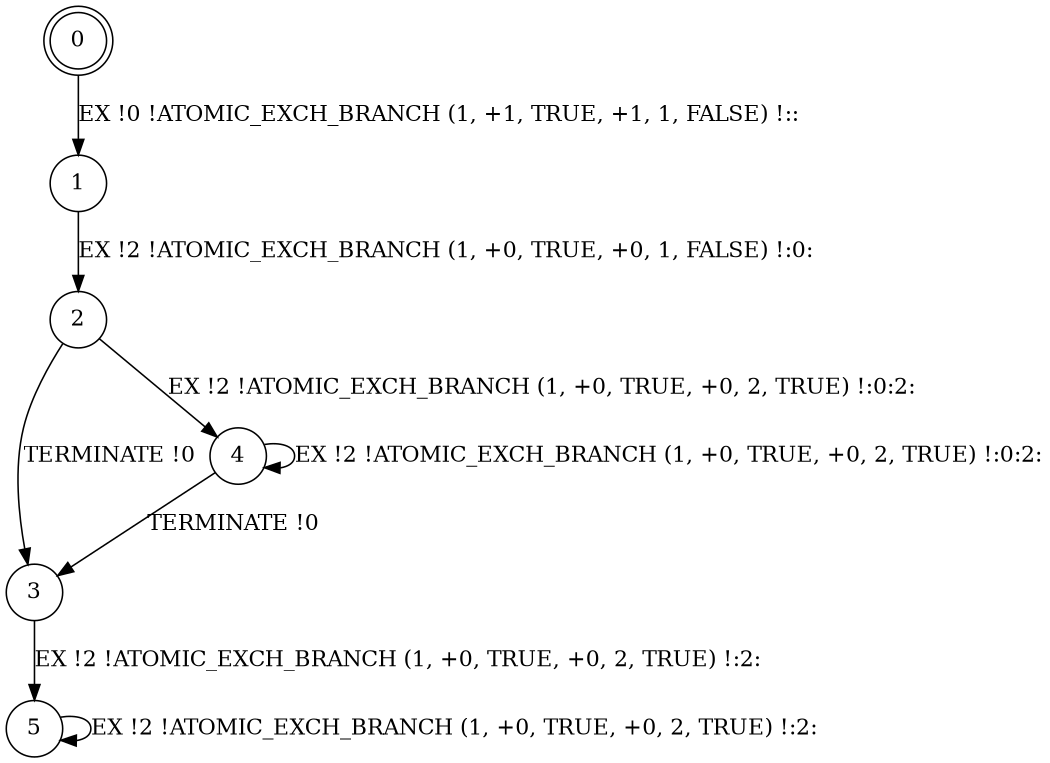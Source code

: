 digraph BCG {
size = "7, 10.5";
center = TRUE;
node [shape = circle];
0 [peripheries = 2];
0 -> 1 [label = "EX !0 !ATOMIC_EXCH_BRANCH (1, +1, TRUE, +1, 1, FALSE) !::"];
1 -> 2 [label = "EX !2 !ATOMIC_EXCH_BRANCH (1, +0, TRUE, +0, 1, FALSE) !:0:"];
2 -> 3 [label = "TERMINATE !0"];
2 -> 4 [label = "EX !2 !ATOMIC_EXCH_BRANCH (1, +0, TRUE, +0, 2, TRUE) !:0:2:"];
3 -> 5 [label = "EX !2 !ATOMIC_EXCH_BRANCH (1, +0, TRUE, +0, 2, TRUE) !:2:"];
4 -> 3 [label = "TERMINATE !0"];
4 -> 4 [label = "EX !2 !ATOMIC_EXCH_BRANCH (1, +0, TRUE, +0, 2, TRUE) !:0:2:"];
5 -> 5 [label = "EX !2 !ATOMIC_EXCH_BRANCH (1, +0, TRUE, +0, 2, TRUE) !:2:"];
}
